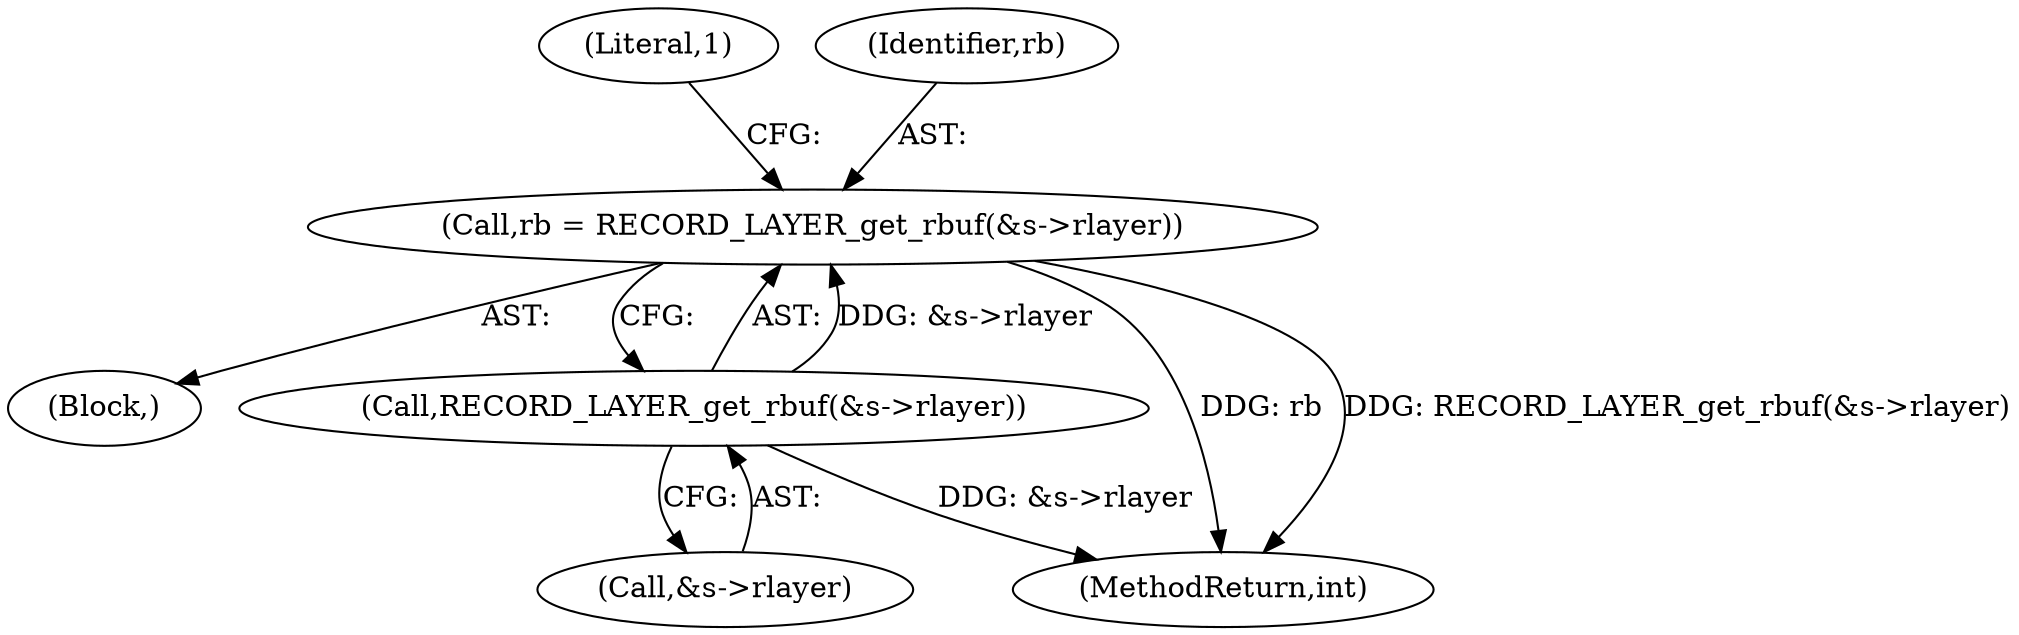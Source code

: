 digraph "0_openssl_1fb9fdc3027b27d8eb6a1e6a846435b070980770@pointer" {
"1000144" [label="(Call,rb = RECORD_LAYER_get_rbuf(&s->rlayer))"];
"1000146" [label="(Call,RECORD_LAYER_get_rbuf(&s->rlayer))"];
"1000144" [label="(Call,rb = RECORD_LAYER_get_rbuf(&s->rlayer))"];
"1000146" [label="(Call,RECORD_LAYER_get_rbuf(&s->rlayer))"];
"1000152" [label="(Literal,1)"];
"1000123" [label="(Block,)"];
"1000147" [label="(Call,&s->rlayer)"];
"1000145" [label="(Identifier,rb)"];
"1000254" [label="(MethodReturn,int)"];
"1000144" -> "1000123"  [label="AST: "];
"1000144" -> "1000146"  [label="CFG: "];
"1000145" -> "1000144"  [label="AST: "];
"1000146" -> "1000144"  [label="AST: "];
"1000152" -> "1000144"  [label="CFG: "];
"1000144" -> "1000254"  [label="DDG: rb"];
"1000144" -> "1000254"  [label="DDG: RECORD_LAYER_get_rbuf(&s->rlayer)"];
"1000146" -> "1000144"  [label="DDG: &s->rlayer"];
"1000146" -> "1000147"  [label="CFG: "];
"1000147" -> "1000146"  [label="AST: "];
"1000146" -> "1000254"  [label="DDG: &s->rlayer"];
}
